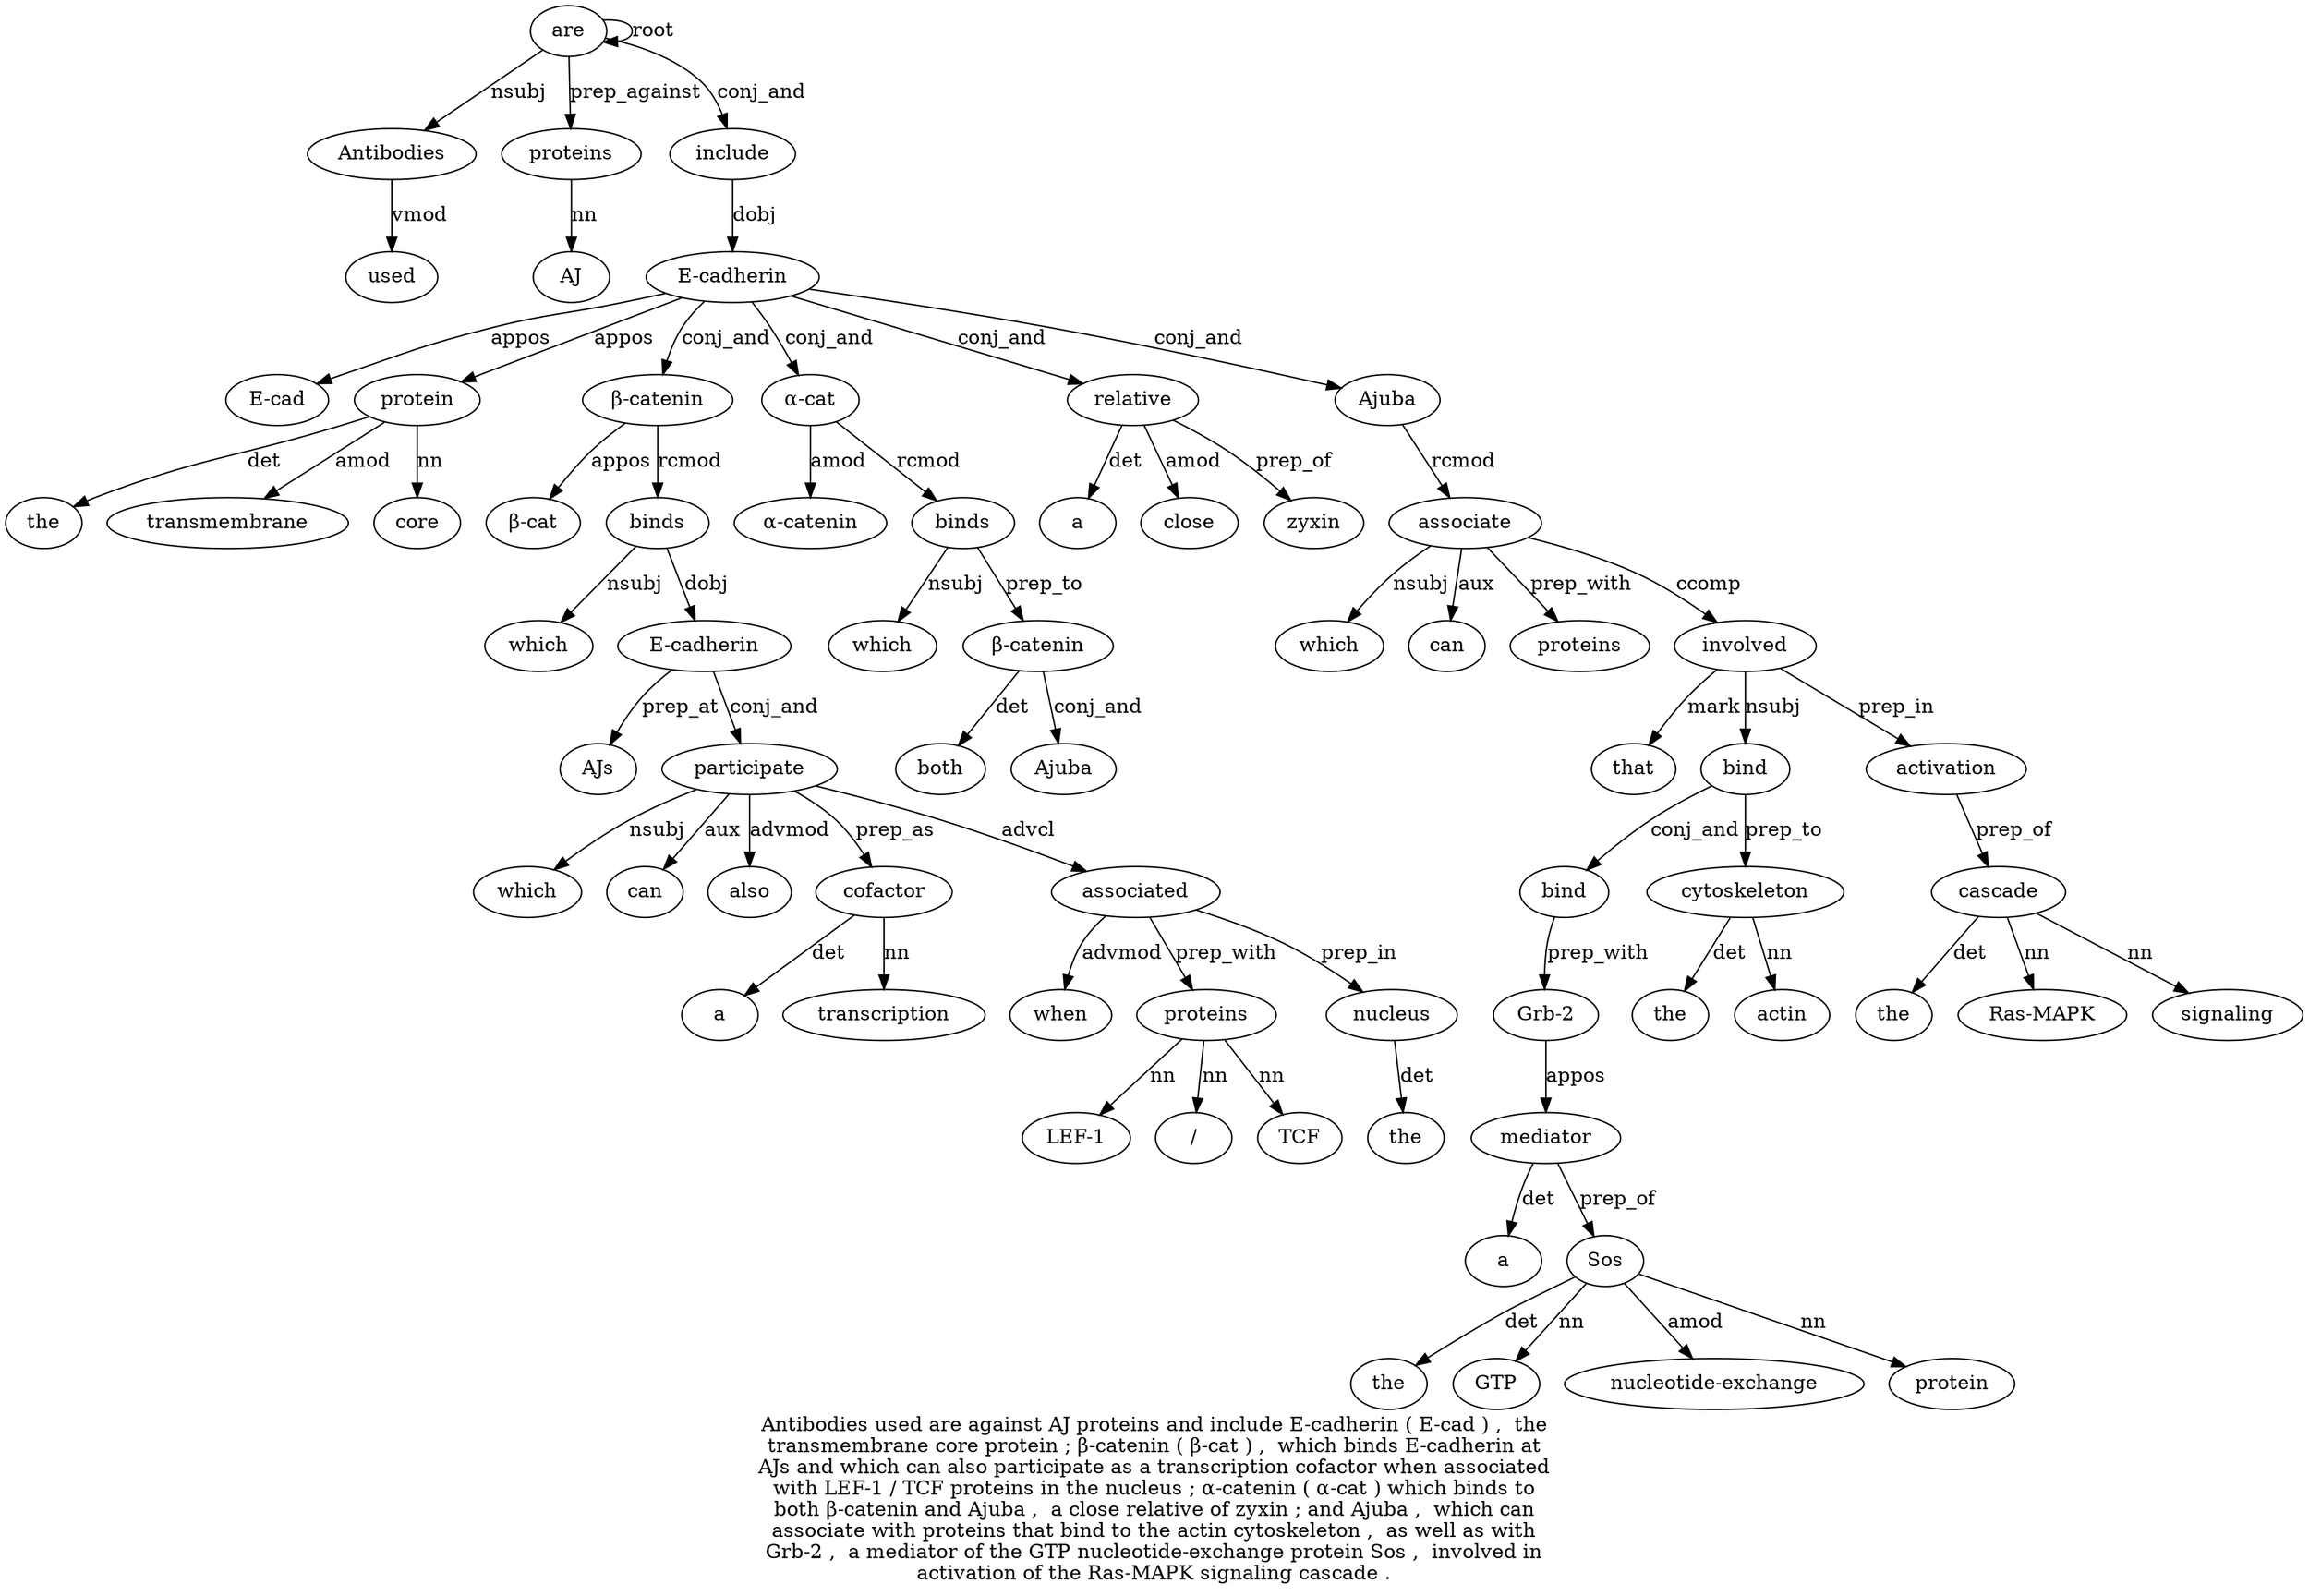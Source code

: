 digraph "Antibodies used are against AJ proteins and include E-cadherin ( E-cad ) ,  the transmembrane core protein ; β-catenin ( β-cat ) ,  which binds E-cadherin at AJs and which can also participate as a transcription cofactor when associated with LEF-1 / TCF proteins in the nucleus ; α-catenin ( α-cat ) which binds to both β-catenin and Ajuba ,  a close relative of zyxin ; and Ajuba ,  which can associate with proteins that bind to the actin cytoskeleton ,  as well as with Grb-2 ,  a mediator of the GTP nucleotide-exchange protein Sos ,  involved in activation of the Ras-MAPK signaling cascade ." {
label="Antibodies used are against AJ proteins and include E-cadherin ( E-cad ) ,  the
transmembrane core protein ; β-catenin ( β-cat ) ,  which binds E-cadherin at
AJs and which can also participate as a transcription cofactor when associated
with LEF-1 / TCF proteins in the nucleus ; α-catenin ( α-cat ) which binds to
both β-catenin and Ajuba ,  a close relative of zyxin ; and Ajuba ,  which can
associate with proteins that bind to the actin cytoskeleton ,  as well as with
Grb-2 ,  a mediator of the GTP nucleotide-exchange protein Sos ,  involved in
activation of the Ras-MAPK signaling cascade .";
are3 [style=filled, fillcolor=white, label=are];
Antibodies1 [style=filled, fillcolor=white, label=Antibodies];
are3 -> Antibodies1  [label=nsubj];
used2 [style=filled, fillcolor=white, label=used];
Antibodies1 -> used2  [label=vmod];
are3 -> are3  [label=root];
proteins6 [style=filled, fillcolor=white, label=proteins];
AJ5 [style=filled, fillcolor=white, label=AJ];
proteins6 -> AJ5  [label=nn];
are3 -> proteins6  [label=prep_against];
include8 [style=filled, fillcolor=white, label=include];
are3 -> include8  [label=conj_and];
"E-cadherin9" [style=filled, fillcolor=white, label="E-cadherin"];
include8 -> "E-cadherin9"  [label=dobj];
"E-cad11" [style=filled, fillcolor=white, label="E-cad"];
"E-cadherin9" -> "E-cad11"  [label=appos];
protein17 [style=filled, fillcolor=white, label=protein];
the14 [style=filled, fillcolor=white, label=the];
protein17 -> the14  [label=det];
transmembrane15 [style=filled, fillcolor=white, label=transmembrane];
protein17 -> transmembrane15  [label=amod];
core16 [style=filled, fillcolor=white, label=core];
protein17 -> core16  [label=nn];
"E-cadherin9" -> protein17  [label=appos];
"β-catenin19" [style=filled, fillcolor=white, label="β-catenin"];
"E-cadherin9" -> "β-catenin19"  [label=conj_and];
"β-cat21" [style=filled, fillcolor=white, label="β-cat"];
"β-catenin19" -> "β-cat21"  [label=appos];
binds25 [style=filled, fillcolor=white, label=binds];
which24 [style=filled, fillcolor=white, label=which];
binds25 -> which24  [label=nsubj];
"β-catenin19" -> binds25  [label=rcmod];
"E-cadherin26" [style=filled, fillcolor=white, label="E-cadherin"];
binds25 -> "E-cadherin26"  [label=dobj];
AJs28 [style=filled, fillcolor=white, label=AJs];
"E-cadherin26" -> AJs28  [label=prep_at];
participate33 [style=filled, fillcolor=white, label=participate];
which30 [style=filled, fillcolor=white, label=which];
participate33 -> which30  [label=nsubj];
can31 [style=filled, fillcolor=white, label=can];
participate33 -> can31  [label=aux];
also32 [style=filled, fillcolor=white, label=also];
participate33 -> also32  [label=advmod];
"E-cadherin26" -> participate33  [label=conj_and];
cofactor37 [style=filled, fillcolor=white, label=cofactor];
a35 [style=filled, fillcolor=white, label=a];
cofactor37 -> a35  [label=det];
transcription36 [style=filled, fillcolor=white, label=transcription];
cofactor37 -> transcription36  [label=nn];
participate33 -> cofactor37  [label=prep_as];
associated39 [style=filled, fillcolor=white, label=associated];
when38 [style=filled, fillcolor=white, label=when];
associated39 -> when38  [label=advmod];
participate33 -> associated39  [label=advcl];
proteins44 [style=filled, fillcolor=white, label=proteins];
"LEF-14" [style=filled, fillcolor=white, label="LEF-1"];
proteins44 -> "LEF-14"  [label=nn];
"/42" [style=filled, fillcolor=white, label="/"];
proteins44 -> "/42"  [label=nn];
TCF43 [style=filled, fillcolor=white, label=TCF];
proteins44 -> TCF43  [label=nn];
associated39 -> proteins44  [label=prep_with];
nucleus47 [style=filled, fillcolor=white, label=nucleus];
the46 [style=filled, fillcolor=white, label=the];
nucleus47 -> the46  [label=det];
associated39 -> nucleus47  [label=prep_in];
"α-cat51" [style=filled, fillcolor=white, label="α-cat"];
"α-catenin49" [style=filled, fillcolor=white, label="α-catenin"];
"α-cat51" -> "α-catenin49"  [label=amod];
"E-cadherin9" -> "α-cat51"  [label=conj_and];
binds54 [style=filled, fillcolor=white, label=binds];
which53 [style=filled, fillcolor=white, label=which];
binds54 -> which53  [label=nsubj];
"α-cat51" -> binds54  [label=rcmod];
"β-catenin57" [style=filled, fillcolor=white, label="β-catenin"];
both56 [style=filled, fillcolor=white, label=both];
"β-catenin57" -> both56  [label=det];
binds54 -> "β-catenin57"  [label=prep_to];
Ajuba59 [style=filled, fillcolor=white, label=Ajuba];
"β-catenin57" -> Ajuba59  [label=conj_and];
relative63 [style=filled, fillcolor=white, label=relative];
a61 [style=filled, fillcolor=white, label=a];
relative63 -> a61  [label=det];
close62 [style=filled, fillcolor=white, label=close];
relative63 -> close62  [label=amod];
"E-cadherin9" -> relative63  [label=conj_and];
zyxin65 [style=filled, fillcolor=white, label=zyxin];
relative63 -> zyxin65  [label=prep_of];
Ajuba68 [style=filled, fillcolor=white, label=Ajuba];
"E-cadherin9" -> Ajuba68  [label=conj_and];
associate72 [style=filled, fillcolor=white, label=associate];
which70 [style=filled, fillcolor=white, label=which];
associate72 -> which70  [label=nsubj];
can71 [style=filled, fillcolor=white, label=can];
associate72 -> can71  [label=aux];
Ajuba68 -> associate72  [label=rcmod];
proteins74 [style=filled, fillcolor=white, label=proteins];
associate72 -> proteins74  [label=prep_with];
involved97 [style=filled, fillcolor=white, label=involved];
that75 [style=filled, fillcolor=white, label=that];
involved97 -> that75  [label=mark];
bind76 [style=filled, fillcolor=white, label=bind];
"bind76'" [style=filled, fillcolor=white, label=bind];
bind76 -> "bind76'"  [label=conj_and];
involved97 -> bind76  [label=nsubj];
cytoskeleton80 [style=filled, fillcolor=white, label=cytoskeleton];
the78 [style=filled, fillcolor=white, label=the];
cytoskeleton80 -> the78  [label=det];
actin79 [style=filled, fillcolor=white, label=actin];
cytoskeleton80 -> actin79  [label=nn];
bind76 -> cytoskeleton80  [label=prep_to];
"Grb-286" [style=filled, fillcolor=white, label="Grb-2"];
"bind76'" -> "Grb-286"  [label=prep_with];
mediator89 [style=filled, fillcolor=white, label=mediator];
a88 [style=filled, fillcolor=white, label=a];
mediator89 -> a88  [label=det];
"Grb-286" -> mediator89  [label=appos];
Sos95 [style=filled, fillcolor=white, label=Sos];
the91 [style=filled, fillcolor=white, label=the];
Sos95 -> the91  [label=det];
GTP92 [style=filled, fillcolor=white, label=GTP];
Sos95 -> GTP92  [label=nn];
"nucleotide-exchange93" [style=filled, fillcolor=white, label="nucleotide-exchange"];
Sos95 -> "nucleotide-exchange93"  [label=amod];
protein94 [style=filled, fillcolor=white, label=protein];
Sos95 -> protein94  [label=nn];
mediator89 -> Sos95  [label=prep_of];
associate72 -> involved97  [label=ccomp];
activation99 [style=filled, fillcolor=white, label=activation];
involved97 -> activation99  [label=prep_in];
cascade104 [style=filled, fillcolor=white, label=cascade];
the101 [style=filled, fillcolor=white, label=the];
cascade104 -> the101  [label=det];
"Ras-MAPK102" [style=filled, fillcolor=white, label="Ras-MAPK"];
cascade104 -> "Ras-MAPK102"  [label=nn];
signaling103 [style=filled, fillcolor=white, label=signaling];
cascade104 -> signaling103  [label=nn];
activation99 -> cascade104  [label=prep_of];
}

